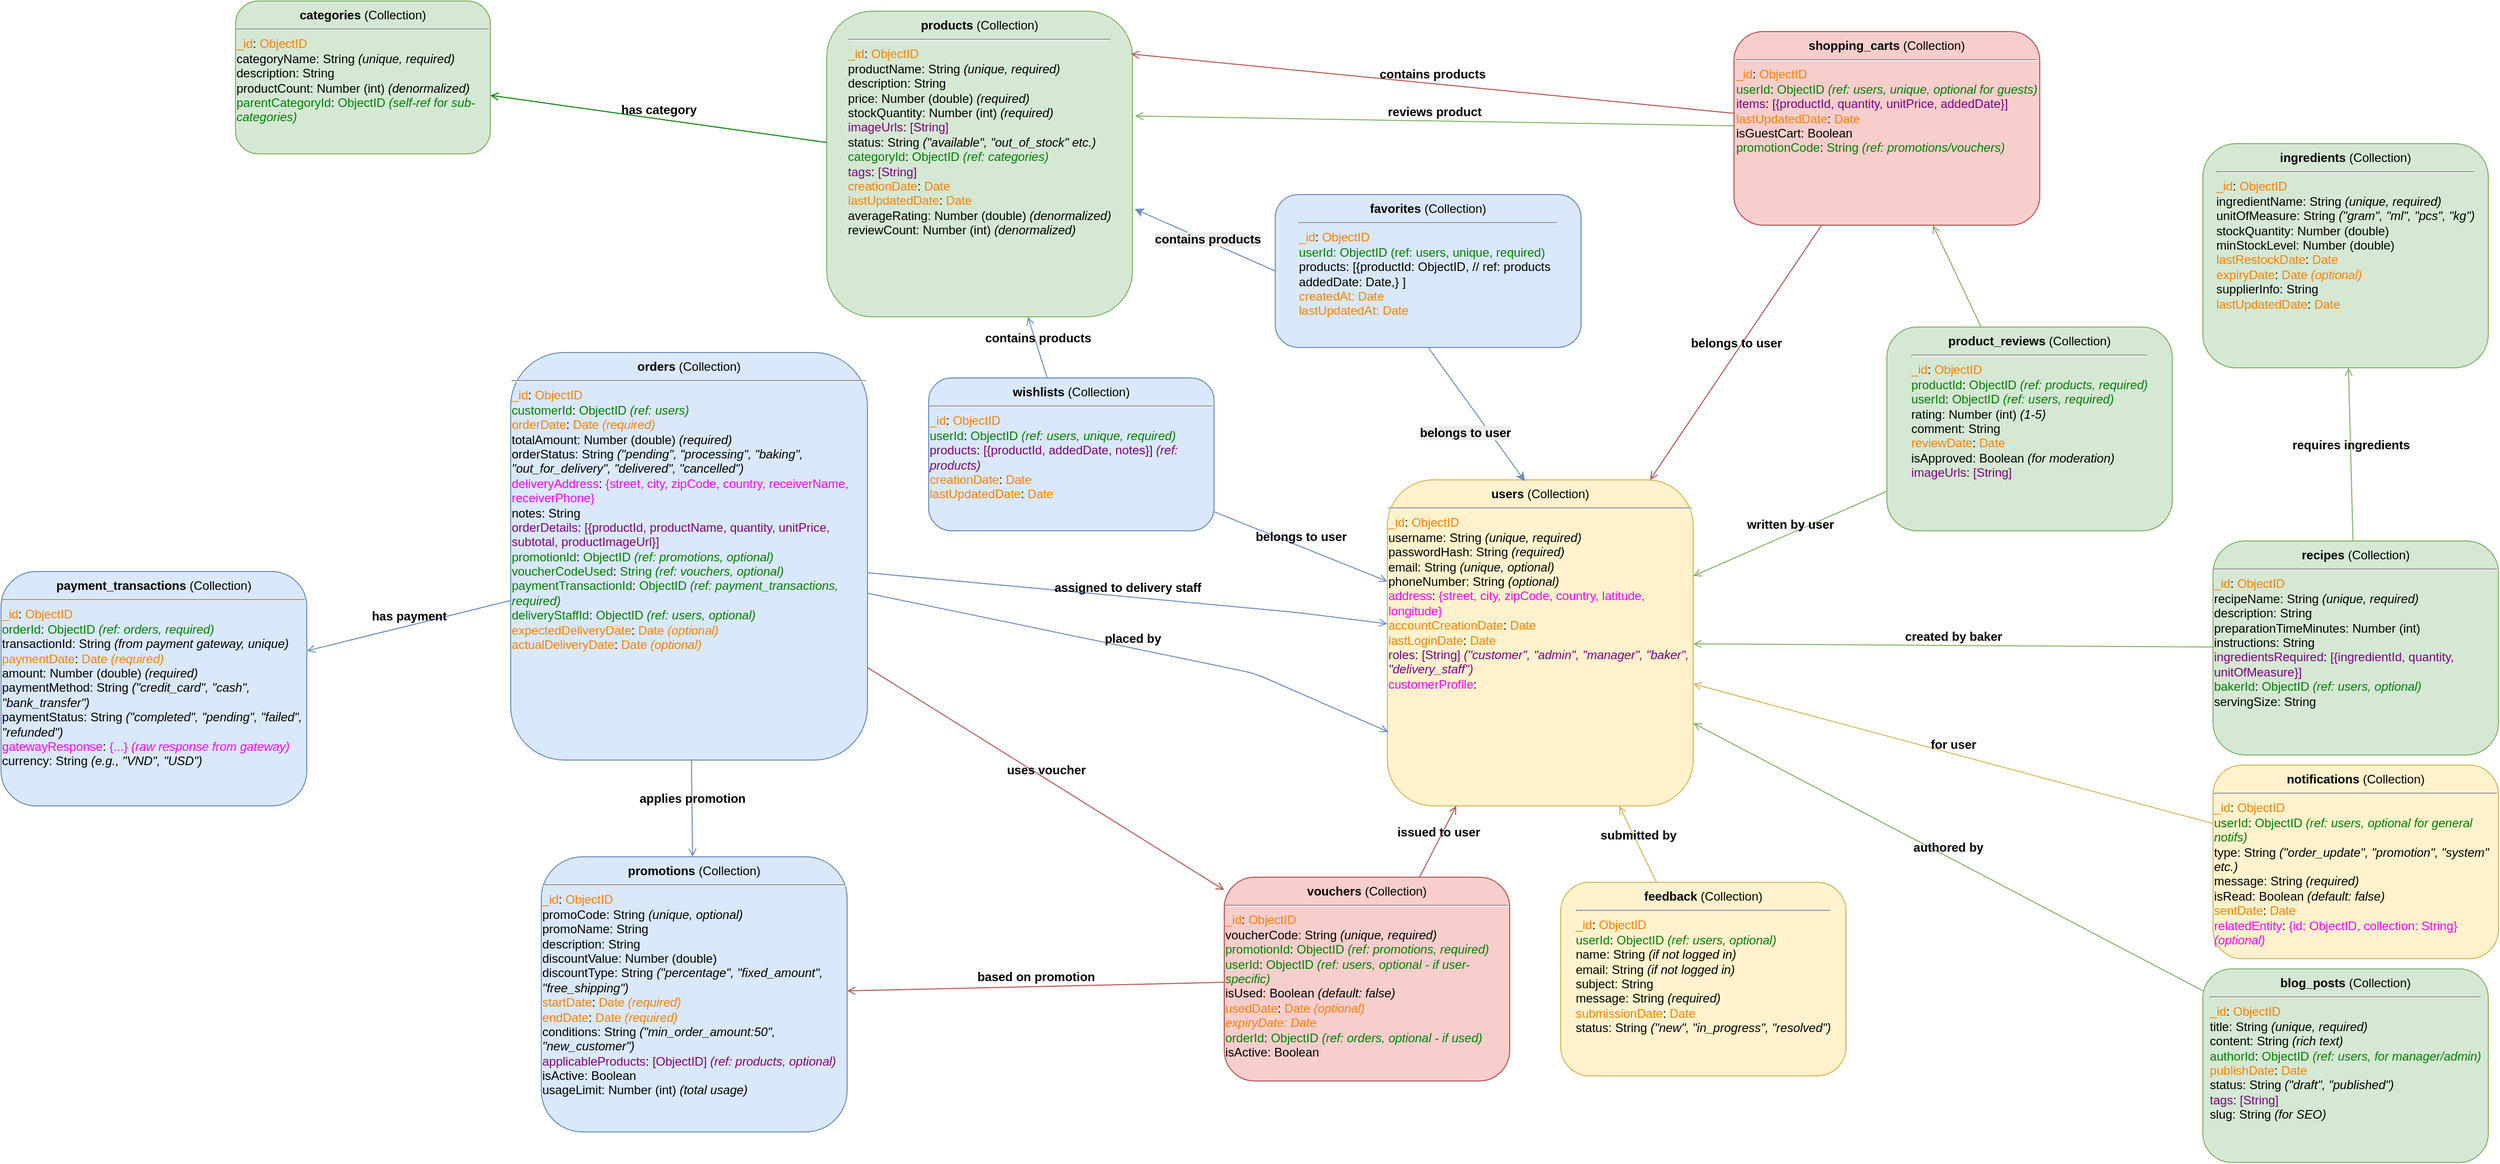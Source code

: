 <mxfile version="27.1.4">
  <diagram id="cdm_luna_bakery_mongodb_extended_en" name="Luna Bakery CDM (MongoDB Extended)">
    <mxGraphModel dx="3631" dy="1325" grid="1" gridSize="10" guides="1" tooltips="1" connect="1" arrows="1" fold="1" page="1" pageScale="1" pageWidth="827" pageHeight="1169" math="0" shadow="0">
      <root>
        <mxCell id="0" />
        <mxCell id="1" parent="0" />
        <mxCell id="users_Collection" value="&lt;b&gt;users&lt;/b&gt; (Collection)&lt;hr&gt;&lt;div style=&quot;text-align: left&quot;&gt;&lt;font color=&quot;#FF8000&quot;&gt;_id&lt;/font&gt;: &lt;font color=&quot;#FF8000&quot;&gt;ObjectID&lt;/font&gt;&lt;br&gt;username: String &lt;i&gt;(unique, required)&lt;/i&gt;&lt;br&gt;passwordHash: String &lt;i&gt;(required)&lt;/i&gt;&lt;br&gt;email: String &lt;i&gt;(unique, optional)&lt;/i&gt;&lt;br&gt;phoneNumber: String &lt;i&gt;(optional)&lt;/i&gt;&lt;br&gt;&lt;font color=&quot;#FF00FF&quot;&gt;address&lt;/font&gt;: &lt;font color=&quot;#FF00FF&quot;&gt;{street, city, zipCode, country, latitude, longitude}&lt;/font&gt;&lt;br&gt;&lt;font color=&quot;#FF8000&quot;&gt;accountCreationDate&lt;/font&gt;: &lt;font color=&quot;#FF8000&quot;&gt;Date&lt;/font&gt;&lt;br&gt;&lt;font color=&quot;#FF8000&quot;&gt;lastLoginDate&lt;/font&gt;: &lt;font color=&quot;#FF8000&quot;&gt;Date&lt;/font&gt;&lt;br&gt;&lt;font color=&quot;#800080&quot;&gt;roles&lt;/font&gt;: &lt;font color=&quot;#800080&quot;&gt;[String] &lt;i&gt;(&quot;customer&quot;, &quot;admin&quot;, &quot;manager&quot;, &quot;baker&quot;, &quot;delivery_staff&quot;)&lt;/i&gt;&lt;/font&gt;&lt;br&gt;&lt;font color=&quot;#FF00FF&quot;&gt;customerProfile&lt;/font&gt;: &lt;font color=&quot;#FF00FF&gt;{fullName, loyaltyPoints, birthday, preferredContactMethod}&lt;/font&gt;&lt;br&gt;isActive: Boolean&lt;br&gt;profilePictureUrl: String&lt;/div&gt;" style="rounded=1;whiteSpace=wrap;html=1;fillColor=#FFF2CC;strokeColor=#D6B656;fontFamily=Helvetica;fontSize=12;align=center;verticalAlign=top;" parent="1" vertex="1">
          <mxGeometry x="160" y="480" width="300" height="320" as="geometry" />
        </mxCell>
        <mxCell id="products_Collection" value="&lt;b&gt;products&lt;/b&gt; (Collection)&lt;hr&gt;&lt;div style=&quot;text-align: left&quot;&gt;&lt;font color=&quot;#FF8000&quot;&gt;_id&lt;/font&gt;: &lt;font color=&quot;#FF8000&quot;&gt;ObjectID&lt;/font&gt;&lt;br&gt;productName: String &lt;i&gt;(unique, required)&lt;/i&gt;&lt;br&gt;description: String&lt;br&gt;price: Number (double) &lt;i&gt;(required)&lt;/i&gt;&lt;br&gt;stockQuantity: Number (int) &lt;i&gt;(required)&lt;/i&gt;&lt;br&gt;&lt;font color=&quot;#800080&quot;&gt;imageUrls&lt;/font&gt;: &lt;font color=&quot;#800080&quot;&gt;[String]&lt;/font&gt;&lt;br&gt;status: String &lt;i&gt;(&quot;available&quot;, &quot;out_of_stock&quot; etc.)&lt;/i&gt;&lt;br&gt;&lt;font color=&quot;#008000&quot;&gt;categoryId&lt;/font&gt;: &lt;font color=&quot;#008000&quot;&gt;ObjectID &lt;i&gt;(ref: categories)&lt;/i&gt;&lt;/font&gt;&lt;br&gt;&lt;font color=&quot;#800080&quot;&gt;tags&lt;/font&gt;: &lt;font color=&quot;#800080&quot;&gt;[String]&lt;/font&gt;&lt;br&gt;&lt;font color=&quot;#FF8000&quot;&gt;creationDate&lt;/font&gt;: &lt;font color=&quot;#FF8000&quot;&gt;Date&lt;/font&gt;&lt;br&gt;&lt;font color=&quot;#FF8000&quot;&gt;lastUpdatedDate&lt;/font&gt;: &lt;font color=&quot;#FF8000&quot;&gt;Date&lt;/font&gt;&lt;br&gt;averageRating: Number (double) &lt;i&gt;(denormalized)&lt;/i&gt;&lt;br&gt;reviewCount: Number (int) &lt;i&gt;(denormalized)&lt;/i&gt;&lt;/div&gt;" style="rounded=1;whiteSpace=wrap;html=1;fillColor=#D5E8D4;strokeColor=#82B366;fontFamily=Helvetica;fontSize=12;align=center;verticalAlign=top;" parent="1" vertex="1">
          <mxGeometry x="-390" y="20" width="300" height="300" as="geometry" />
        </mxCell>
        <mxCell id="categories_Collection" value="&lt;b&gt;categories&lt;/b&gt; (Collection)&lt;hr&gt;&lt;div style=&quot;text-align: left&quot;&gt;&lt;font color=&quot;#FF8000&quot;&gt;_id&lt;/font&gt;: &lt;font color=&quot;#FF8000&quot;&gt;ObjectID&lt;/font&gt;&lt;br&gt;categoryName: String &lt;i&gt;(unique, required)&lt;/i&gt;&lt;br&gt;description: String&lt;br&gt;productCount: Number (int) &lt;i&gt;(denormalized)&lt;/i&gt;&lt;br&gt;&lt;font color=&quot;#008000&quot;&gt;parentCategoryId&lt;/font&gt;: &lt;font color=&quot;#008000&quot;&gt;ObjectID &lt;i&gt;(self-ref for sub-categories)&lt;/i&gt;&lt;/font&gt;&lt;/div&gt;" style="rounded=1;whiteSpace=wrap;html=1;fillColor=#D5E8D4;strokeColor=#82B366;fontFamily=Helvetica;fontSize=12;align=center;verticalAlign=top;" parent="1" vertex="1">
          <mxGeometry x="-970" y="10" width="250" height="150" as="geometry" />
        </mxCell>
        <mxCell id="orders_Collection" value="&lt;b&gt;orders&lt;/b&gt; (Collection)&lt;hr&gt;&lt;div style=&quot;text-align: left&quot;&gt;&lt;font color=&quot;#FF8000&quot;&gt;_id&lt;/font&gt;: &lt;font color=&quot;#FF8000&quot;&gt;ObjectID&lt;/font&gt;&lt;br&gt;&lt;font color=&quot;#008000&quot;&gt;customerId&lt;/font&gt;: &lt;font color=&quot;#008000&quot;&gt;ObjectID &lt;i&gt;(ref: users)&lt;/i&gt;&lt;/font&gt;&lt;br&gt;&lt;font color=&quot;#FF8000&quot;&gt;orderDate&lt;/font&gt;: &lt;font color=&quot;#FF8000&quot;&gt;Date &lt;i&gt;(required)&lt;/i&gt;&lt;/font&gt;&lt;br&gt;totalAmount: Number (double) &lt;i&gt;(required)&lt;/i&gt;&lt;br&gt;orderStatus: String &lt;i&gt;(&quot;pending&quot;, &quot;processing&quot;, &quot;baking&quot;, &quot;out_for_delivery&quot;, &quot;delivered&quot;, &quot;cancelled&quot;)&lt;/i&gt;&lt;br&gt;&lt;font color=&quot;#FF00FF&quot;&gt;deliveryAddress&lt;/font&gt;: &lt;font color=&quot;#FF00FF&quot;&gt;{street, city, zipCode, country, receiverName, receiverPhone}&lt;/font&gt;&lt;br&gt;notes: String&lt;br&gt;&lt;font color=&quot;#800080&quot;&gt;orderDetails&lt;/font&gt;: &lt;font color=&quot;#800080&quot;&gt;[{productId, productName, quantity, unitPrice, subtotal, productImageUrl}]&lt;/font&gt;&lt;br&gt;&lt;font color=&quot;#008000&quot;&gt;promotionId&lt;/font&gt;: &lt;font color=&quot;#008000&quot;&gt;ObjectID &lt;i&gt;(ref: promotions, optional)&lt;/i&gt;&lt;/font&gt;&lt;br&gt;&lt;font color=&quot;#008000&quot;&gt;voucherCodeUsed&lt;/font&gt;: &lt;font color=&quot;#008000&quot;&gt;String &lt;i&gt;(ref: vouchers, optional)&lt;/i&gt;&lt;/font&gt;&lt;br&gt;&lt;font color=&quot;#008000&quot;&gt;paymentTransactionId&lt;/font&gt;: &lt;font color=&quot;#008000&quot;&gt;ObjectID &lt;i&gt;(ref: payment_transactions, required)&lt;/i&gt;&lt;/font&gt;&lt;br&gt;&lt;font color=&quot;#008000&quot;&gt;deliveryStaffId&lt;/font&gt;: &lt;font color=&quot;#008000&quot;&gt;ObjectID &lt;i&gt;(ref: users, optional)&lt;/i&gt;&lt;/font&gt;&lt;br&gt;&lt;font color=&quot;#FF8000&quot;&gt;expectedDeliveryDate&lt;/font&gt;: &lt;font color=&quot;#FF8000&quot;&gt;Date &lt;i&gt;(optional)&lt;/i&gt;&lt;/font&gt;&lt;br&gt;&lt;font color=&quot;#FF8000&quot;&gt;actualDeliveryDate&lt;/font&gt;: &lt;font color=&quot;#FF8000&quot;&gt;Date &lt;i&gt;(optional)&lt;/i&gt;&lt;/font&gt;&lt;/div&gt;" style="rounded=1;whiteSpace=wrap;html=1;fillColor=#DAE8FC;strokeColor=#6C8EBF;fontFamily=Helvetica;fontSize=12;align=center;verticalAlign=top;" parent="1" vertex="1">
          <mxGeometry x="-700" y="355" width="350" height="400" as="geometry" />
        </mxCell>
        <mxCell id="promotions_Collection" value="&lt;b&gt;promotions&lt;/b&gt; (Collection)&lt;hr&gt;&lt;div style=&quot;text-align: left&quot;&gt;&lt;font color=&quot;#FF8000&quot;&gt;_id&lt;/font&gt;: &lt;font color=&quot;#FF8000&quot;&gt;ObjectID&lt;/font&gt;&lt;br&gt;promoCode: String &lt;i&gt;(unique, optional)&lt;/i&gt;&lt;br&gt;promoName: String&lt;br&gt;description: String&lt;br&gt;discountValue: Number (double)&lt;br&gt;discountType: String &lt;i&gt;(&quot;percentage&quot;, &quot;fixed_amount&quot;, &quot;free_shipping&quot;)&lt;/i&gt;&lt;br&gt;&lt;font color=&quot;#FF8000&quot;&gt;startDate&lt;/font&gt;: &lt;font color=&quot;#FF8000&quot;&gt;Date &lt;i&gt;(required)&lt;/i&gt;&lt;/font&gt;&lt;br&gt;&lt;font color=&quot;#FF8000&quot;&gt;endDate&lt;/font&gt;: &lt;font color=&quot;#FF8000&quot;&gt;Date &lt;i&gt;(required)&lt;/i&gt;&lt;/font&gt;&lt;br&gt;conditions: String &lt;i&gt;(&quot;min_order_amount:50&quot;, &quot;new_customer&quot;)&lt;/i&gt;&lt;br&gt;&lt;font color=&quot;#800080&quot;&gt;applicableProducts&lt;/font&gt;: &lt;font color=&quot;#800080&quot;&gt;[ObjectID] &lt;i&gt;(ref: products, optional)&lt;/i&gt;&lt;/font&gt;&lt;br&gt;isActive: Boolean&lt;br&gt;usageLimit: Number (int) &lt;i&gt;(total usage)&lt;/i&gt;&lt;/div&gt;" style="rounded=1;whiteSpace=wrap;html=1;fillColor=#DAE8FC;strokeColor=#6C8EBF;fontFamily=Helvetica;fontSize=12;align=center;verticalAlign=top;" parent="1" vertex="1">
          <mxGeometry x="-670" y="850" width="300" height="270" as="geometry" />
        </mxCell>
        <mxCell id="ingredients_Collection" value="&lt;b&gt;ingredients&lt;/b&gt; (Collection)&lt;hr&gt;&lt;div style=&quot;text-align: left&quot;&gt;&lt;font color=&quot;#FF8000&quot;&gt;_id&lt;/font&gt;: &lt;font color=&quot;#FF8000&quot;&gt;ObjectID&lt;/font&gt;&lt;br&gt;ingredientName: String &lt;i&gt;(unique, required)&lt;/i&gt;&lt;br&gt;unitOfMeasure: String &lt;i&gt;(&quot;gram&quot;, &quot;ml&quot;, &quot;pcs&quot;, &quot;kg&quot;)&lt;/i&gt;&lt;br&gt;stockQuantity: Number (double)&lt;br&gt;minStockLevel: Number (double)&lt;br&gt;&lt;font color=&quot;#FF8000&quot;&gt;lastRestockDate&lt;/font&gt;: &lt;font color=&quot;#FF8000&quot;&gt;Date&lt;/font&gt;&lt;br&gt;&lt;font color=&quot;#FF8000&quot;&gt;expiryDate&lt;/font&gt;: &lt;font color=&quot;#FF8000&quot;&gt;Date &lt;i&gt;(optional)&lt;/i&gt;&lt;/font&gt;&lt;br&gt;supplierInfo: String&lt;br&gt;&lt;font color=&quot;#FF8000&quot;&gt;lastUpdatedDate&lt;/font&gt;: &lt;font color=&quot;#FF8000&quot;&gt;Date&lt;/font&gt;&lt;/div&gt;" style="rounded=1;whiteSpace=wrap;html=1;fillColor=#D5E8D4;strokeColor=#82B366;fontFamily=Helvetica;fontSize=12;align=center;verticalAlign=top;" parent="1" vertex="1">
          <mxGeometry x="960" y="150" width="280" height="220" as="geometry" />
        </mxCell>
        <mxCell id="recipes_Collection" value="&lt;b&gt;recipes&lt;/b&gt; (Collection)&lt;hr&gt;&lt;div style=&quot;text-align: left&quot;&gt;&lt;font color=&quot;#FF8000&quot;&gt;_id&lt;/font&gt;: &lt;font color=&quot;#FF8000&quot;&gt;ObjectID&lt;/font&gt;&lt;br&gt;recipeName: String &lt;i&gt;(unique, required)&lt;/i&gt;&lt;br&gt;description: String&lt;br&gt;preparationTimeMinutes: Number (int)&lt;br&gt;instructions: String&lt;br&gt;&lt;font color=&quot;#800080&quot;&gt;ingredientsRequired&lt;/font&gt;: &lt;font color=&quot;#800080&quot;&gt;[{ingredientId, quantity, unitOfMeasure}]&lt;/font&gt;&lt;br&gt;&lt;font color=&quot;#008000&quot;&gt;bakerId&lt;/font&gt;: &lt;font color=&quot;#008000&quot;&gt;ObjectID &lt;i&gt;(ref: users, optional)&lt;/i&gt;&lt;/font&gt;&lt;br&gt;servingSize: String&lt;/div&gt;" style="rounded=1;whiteSpace=wrap;html=1;fillColor=#D5E8D4;strokeColor=#82B366;fontFamily=Helvetica;fontSize=12;align=center;verticalAlign=top;" parent="1" vertex="1">
          <mxGeometry x="970" y="540" width="280" height="210" as="geometry" />
        </mxCell>
        <mxCell id="vouchers_Collection" value="&lt;b&gt;vouchers&lt;/b&gt; (Collection)&lt;hr&gt;&lt;div style=&quot;text-align: left&quot;&gt;&lt;font color=&quot;#FF8000&quot;&gt;_id&lt;/font&gt;: &lt;font color=&quot;#FF8000&quot;&gt;ObjectID&lt;/font&gt;&lt;br&gt;voucherCode: String &lt;i&gt;(unique, required)&lt;/i&gt;&lt;br&gt;&lt;font color=&quot;#008000&quot;&gt;promotionId&lt;/font&gt;: &lt;font color=&quot;#008000&quot;&gt;ObjectID &lt;i&gt;(ref: promotions, required)&lt;/i&gt;&lt;/font&gt;&lt;br&gt;&lt;font color=&quot;#008000&quot;&gt;userId&lt;/font&gt;: &lt;font color=&quot;#008000&quot;&gt;ObjectID &lt;i&gt;(ref: users, optional - if user-specific)&lt;/i&gt;&lt;/font&gt;&lt;br&gt;isUsed: Boolean &lt;i&gt;(default: false)&lt;/i&gt;&lt;br&gt;&lt;font color=&quot;#FF8000&quot;&gt;usedDate&lt;/font&gt;: &lt;font color=&quot;#FF8000&quot;&gt;Date &lt;i&gt;(optional)&lt;/i&gt;&lt;/font&gt;&lt;/div&gt;&lt;div style=&quot;text-align: left&quot;&gt;&lt;font color=&quot;#ff8000&quot;&gt;&lt;i&gt;expiryDate: Date&amp;nbsp;&lt;br&gt;&lt;/i&gt;&lt;/font&gt;&lt;font color=&quot;#008000&quot;&gt;orderId&lt;/font&gt;: &lt;font color=&quot;#008000&quot;&gt;ObjectID &lt;i&gt;(ref: orders, optional - if used)&lt;/i&gt;&lt;/font&gt;&lt;br&gt;isActive: Boolean&lt;/div&gt;" style="rounded=1;whiteSpace=wrap;html=1;fillColor=#F8CECC;strokeColor=#B85450;fontFamily=Helvetica;fontSize=12;align=center;verticalAlign=top;" parent="1" vertex="1">
          <mxGeometry y="870" width="280" height="200" as="geometry" />
        </mxCell>
        <mxCell id="payment_transactions_Collection" value="&lt;b&gt;payment_transactions&lt;/b&gt; (Collection)&lt;hr&gt;&lt;div style=&quot;text-align: left&quot;&gt;&lt;font color=&quot;#FF8000&quot;&gt;_id&lt;/font&gt;: &lt;font color=&quot;#FF8000&quot;&gt;ObjectID&lt;/font&gt;&lt;br&gt;&lt;font color=&quot;#008000&quot;&gt;orderId&lt;/font&gt;: &lt;font color=&quot;#008000&quot;&gt;ObjectID &lt;i&gt;(ref: orders, required)&lt;/i&gt;&lt;/font&gt;&lt;br&gt;transactionId: String &lt;i&gt;(from payment gateway, unique)&lt;/i&gt;&lt;br&gt;&lt;font color=&quot;#FF8000&quot;&gt;paymentDate&lt;/font&gt;: &lt;font color=&quot;#FF8000&quot;&gt;Date &lt;i&gt;(required)&lt;/i&gt;&lt;/font&gt;&lt;br&gt;amount: Number (double) &lt;i&gt;(required)&lt;/i&gt;&lt;br&gt;paymentMethod: String &lt;i&gt;(&quot;credit_card&quot;, &quot;cash&quot;, &quot;bank_transfer&quot;)&lt;/i&gt;&lt;br&gt;paymentStatus: String &lt;i&gt;(&quot;completed&quot;, &quot;pending&quot;, &quot;failed&quot;, &quot;refunded&quot;)&lt;/i&gt;&lt;br&gt;&lt;font color=&quot;#FF00FF&quot;&gt;gatewayResponse&lt;/font&gt;: &lt;font color=&quot;#FF00FF&quot;&gt;{...} &lt;i&gt;(raw response from gateway)&lt;/i&gt;&lt;/font&gt;&lt;br&gt;currency: String &lt;i&gt;(e.g., &quot;VND&quot;, &quot;USD&quot;)&lt;/i&gt;&lt;/div&gt;" style="rounded=1;whiteSpace=wrap;html=1;fillColor=#DAE8FC;strokeColor=#6C8EBF;fontFamily=Helvetica;fontSize=12;align=center;verticalAlign=top;" parent="1" vertex="1">
          <mxGeometry x="-1200" y="570" width="300" height="230" as="geometry" />
        </mxCell>
        <mxCell id="wishlists_Collection" value="&lt;b&gt;wishlists&lt;/b&gt; (Collection)&lt;hr&gt;&lt;div style=&quot;text-align: left&quot;&gt;&lt;font color=&quot;#FF8000&quot;&gt;_id&lt;/font&gt;: &lt;font color=&quot;#FF8000&quot;&gt;ObjectID&lt;/font&gt;&lt;br&gt;&lt;font color=&quot;#008000&quot;&gt;userId&lt;/font&gt;: &lt;font color=&quot;#008000&quot;&gt;ObjectID &lt;i&gt;(ref: users, unique, required)&lt;/i&gt;&lt;/font&gt;&lt;br&gt;&lt;font color=&quot;#800080&quot;&gt;products&lt;/font&gt;: &lt;font color=&quot;#800080&quot;&gt;[{productId, addedDate, notes}] &lt;i&gt;(ref: products)&lt;/i&gt;&lt;/font&gt;&lt;br&gt;&lt;font color=&quot;#FF8000&quot;&gt;creationDate&lt;/font&gt;: &lt;font color=&quot;#FF8000&quot;&gt;Date&lt;/font&gt;&lt;br&gt;&lt;font color=&quot;#FF8000&quot;&gt;lastUpdatedDate&lt;/font&gt;: &lt;font color=&quot;#FF8000&quot;&gt;Date&lt;/font&gt;&lt;/div&gt;" style="rounded=1;whiteSpace=wrap;html=1;fillColor=#DAE8FC;strokeColor=#6C8EBF;fontFamily=Helvetica;fontSize=12;align=center;verticalAlign=top;" parent="1" vertex="1">
          <mxGeometry x="-290" y="380" width="280" height="150" as="geometry" />
        </mxCell>
        <mxCell id="product_reviews_Collection" value="&lt;b&gt;product_reviews&lt;/b&gt; (Collection)&lt;hr&gt;&lt;div style=&quot;text-align: left&quot;&gt;&lt;font color=&quot;#FF8000&quot;&gt;_id&lt;/font&gt;: &lt;font color=&quot;#FF8000&quot;&gt;ObjectID&lt;/font&gt;&lt;br&gt;&lt;font color=&quot;#008000&quot;&gt;productId&lt;/font&gt;: &lt;font color=&quot;#008000&quot;&gt;ObjectID &lt;i&gt;(ref: products, required)&lt;/i&gt;&lt;/font&gt;&lt;br&gt;&lt;font color=&quot;#008000&quot;&gt;userId&lt;/font&gt;: &lt;font color=&quot;#008000&quot;&gt;ObjectID &lt;i&gt;(ref: users, required)&lt;/i&gt;&lt;/font&gt;&lt;br&gt;rating: Number (int) &lt;i&gt;(1-5)&lt;/i&gt;&lt;br&gt;comment: String&lt;br&gt;&lt;font color=&quot;#FF8000&quot;&gt;reviewDate&lt;/font&gt;: &lt;font color=&quot;#FF8000&quot;&gt;Date&lt;/font&gt;&lt;br&gt;isApproved: Boolean &lt;i&gt;(for moderation)&lt;/i&gt;&lt;br&gt;&lt;font color=&quot;#800080&quot;&gt;imageUrls&lt;/font&gt;: &lt;font color=&quot;#800080&quot;&gt;[String]&lt;/font&gt;&lt;/div&gt;" style="rounded=1;whiteSpace=wrap;html=1;fillColor=#D5E8D4;strokeColor=#82B366;fontFamily=Helvetica;fontSize=12;align=center;verticalAlign=top;" parent="1" vertex="1">
          <mxGeometry x="650" y="330" width="280" height="200" as="geometry" />
        </mxCell>
        <mxCell id="notifications_Collection" value="&lt;b&gt;notifications&lt;/b&gt; (Collection)&lt;hr&gt;&lt;div style=&quot;text-align: left&quot;&gt;&lt;font color=&quot;#FF8000&quot;&gt;_id&lt;/font&gt;: &lt;font color=&quot;#FF8000&quot;&gt;ObjectID&lt;/font&gt;&lt;br&gt;&lt;font color=&quot;#008000&quot;&gt;userId&lt;/font&gt;: &lt;font color=&quot;#008000&quot;&gt;ObjectID &lt;i&gt;(ref: users, optional for general notifs)&lt;/i&gt;&lt;/font&gt;&lt;br&gt;type: String &lt;i&gt;(&quot;order_update&quot;, &quot;promotion&quot;, &quot;system&quot; etc.)&lt;/i&gt;&lt;br&gt;message: String &lt;i&gt;(required)&lt;/i&gt;&lt;br&gt;isRead: Boolean &lt;i&gt;(default: false)&lt;/i&gt;&lt;br&gt;&lt;font color=&quot;#FF8000&quot;&gt;sentDate&lt;/font&gt;: &lt;font color=&quot;#FF8000&quot;&gt;Date&lt;/font&gt;&lt;br&gt;&lt;font color=&quot;#FF00FF&quot;&gt;relatedEntity&lt;/font&gt;: &lt;font color=&quot;#FF00FF&quot;&gt;{id: ObjectID, collection: String} &lt;i&gt;(optional)&lt;/i&gt;&lt;/font&gt;&lt;/div&gt;" style="rounded=1;whiteSpace=wrap;html=1;fillColor=#FFF2CC;strokeColor=#D6B656;fontFamily=Helvetica;fontSize=12;align=center;verticalAlign=top;" parent="1" vertex="1">
          <mxGeometry x="970" y="760" width="280" height="190" as="geometry" />
        </mxCell>
        <mxCell id="blog_posts_Collection" value="&lt;b&gt;blog_posts&lt;/b&gt; (Collection)&lt;hr&gt;&lt;div style=&quot;text-align: left&quot;&gt;&lt;font color=&quot;#FF8000&quot;&gt;_id&lt;/font&gt;: &lt;font color=&quot;#FF8000&quot;&gt;ObjectID&lt;/font&gt;&lt;br&gt;title: String &lt;i&gt;(unique, required)&lt;/i&gt;&lt;br&gt;content: String &lt;i&gt;(rich text)&lt;/i&gt;&lt;br&gt;&lt;font color=&quot;#008000&quot;&gt;authorId&lt;/font&gt;: &lt;font color=&quot;#008000&quot;&gt;ObjectID &lt;i&gt;(ref: users, for manager/admin)&lt;/i&gt;&lt;/font&gt;&lt;br&gt;&lt;font color=&quot;#FF8000&quot;&gt;publishDate&lt;/font&gt;: &lt;font color=&quot;#FF8000&quot;&gt;Date&lt;/font&gt;&lt;br&gt;status: String &lt;i&gt;(&quot;draft&quot;, &quot;published&quot;)&lt;/i&gt;&lt;br&gt;&lt;font color=&quot;#800080&quot;&gt;tags&lt;/font&gt;: &lt;font color=&quot;#800080&quot;&gt;[String]&lt;/font&gt;&lt;br&gt;slug: String &lt;i&gt;(for SEO)&lt;/i&gt;&lt;/div&gt;" style="rounded=1;whiteSpace=wrap;html=1;fillColor=#D5E8D4;strokeColor=#82B366;fontFamily=Helvetica;fontSize=12;align=center;verticalAlign=top;" parent="1" vertex="1">
          <mxGeometry x="960" y="960" width="280" height="190" as="geometry" />
        </mxCell>
        <mxCell id="feedback_Collection" value="&lt;b&gt;feedback&lt;/b&gt; (Collection)&lt;hr&gt;&lt;div style=&quot;text-align: left&quot;&gt;&lt;font color=&quot;#FF8000&quot;&gt;_id&lt;/font&gt;: &lt;font color=&quot;#FF8000&quot;&gt;ObjectID&lt;/font&gt;&lt;br&gt;&lt;font color=&quot;#008000&quot;&gt;userId&lt;/font&gt;: &lt;font color=&quot;#008000&quot;&gt;ObjectID &lt;i&gt;(ref: users, optional)&lt;/i&gt;&lt;/font&gt;&lt;br&gt;name: String &lt;i&gt;(if not logged in)&lt;/i&gt;&lt;br&gt;email: String &lt;i&gt;(if not logged in)&lt;/i&gt;&lt;br&gt;subject: String&lt;br&gt;message: String &lt;i&gt;(required)&lt;/i&gt;&lt;br&gt;&lt;font color=&quot;#FF8000&quot;&gt;submissionDate&lt;/font&gt;: &lt;font color=&quot;#FF8000&quot;&gt;Date&lt;/font&gt;&lt;br&gt;status: String &lt;i&gt;(&quot;new&quot;, &quot;in_progress&quot;, &quot;resolved&quot;)&lt;/i&gt;&lt;/div&gt;" style="rounded=1;whiteSpace=wrap;html=1;fillColor=#FFF2CC;strokeColor=#D6B656;fontFamily=Helvetica;fontSize=12;align=center;verticalAlign=top;" parent="1" vertex="1">
          <mxGeometry x="330" y="875" width="280" height="190" as="geometry" />
        </mxCell>
        <mxCell id="products_categories_Ref" value="&lt;b&gt;has category&lt;/b&gt;" style="endArrow=open;html=1;fontFamily=Helvetica;fontSize=12;verticalAlign=bottom;labelBackgroundColor=none;strokeColor=#008000;" parent="1" source="products_Collection" target="categories_Collection" edge="1">
          <mxGeometry width="160" relative="1" as="geometry">
            <mxPoint x="750" y="180" as="sourcePoint" />
            <mxPoint x="800" y="180" as="targetPoint" />
          </mxGeometry>
        </mxCell>
        <mxCell id="orders_users_Ref" value="&lt;b&gt;placed by&lt;/b&gt;" style="endArrow=open;html=1;fontFamily=Helvetica;fontSize=12;verticalAlign=bottom;labelBackgroundColor=none;strokeColor=#6C8EBF;entryX=0.003;entryY=0.773;entryDx=0;entryDy=0;entryPerimeter=0;" parent="1" source="orders_Collection" target="users_Collection" edge="1">
          <mxGeometry width="160" relative="1" as="geometry">
            <mxPoint x="250" y="400" as="sourcePoint" />
            <mxPoint x="250" y="370" as="targetPoint" />
            <Array as="points">
              <mxPoint x="30" y="670" />
            </Array>
          </mxGeometry>
        </mxCell>
        <mxCell id="orders_promotions_Ref" value="&lt;b&gt;applies promotion&lt;/b&gt;" style="endArrow=open;html=1;fontFamily=Helvetica;fontSize=12;verticalAlign=bottom;labelBackgroundColor=none;strokeColor=#6C8EBF;" parent="1" source="orders_Collection" target="promotions_Collection" edge="1">
          <mxGeometry width="160" relative="1" as="geometry">
            <mxPoint x="450" y="520" as="sourcePoint" />
            <mxPoint x="450" y="520" as="targetPoint" />
          </mxGeometry>
        </mxCell>
        <mxCell id="orders_vouchers_Ref" value="&lt;b&gt;uses voucher&lt;/b&gt;" style="endArrow=open;html=1;fontFamily=Helvetica;fontSize=12;verticalAlign=bottom;labelBackgroundColor=none;strokeColor=#B85450;" parent="1" source="orders_Collection" target="vouchers_Collection" edge="1">
          <mxGeometry width="160" relative="1" as="geometry">
            <mxPoint x="450" y="750" as="sourcePoint" />
            <mxPoint x="450" y="750" as="targetPoint" />
          </mxGeometry>
        </mxCell>
        <mxCell id="orders_payment_transactions_Ref" value="&lt;b&gt;has payment&lt;/b&gt;" style="endArrow=open;html=1;fontFamily=Helvetica;fontSize=12;verticalAlign=bottom;labelBackgroundColor=none;strokeColor=#6C8EBF;" parent="1" source="orders_Collection" target="payment_transactions_Collection" edge="1">
          <mxGeometry width="160" relative="1" as="geometry">
            <mxPoint x="250" y="800" as="sourcePoint" />
            <mxPoint x="250" y="830" as="targetPoint" />
          </mxGeometry>
        </mxCell>
        <mxCell id="orders_deliveryStaff_Ref" value="&lt;b&gt;assigned to delivery staff&lt;/b&gt;" style="endArrow=open;html=1;fontFamily=Helvetica;fontSize=12;verticalAlign=bottom;labelBackgroundColor=none;strokeColor=#6C8EBF;" parent="1" source="orders_Collection" target="users_Collection" edge="1">
          <mxGeometry width="160" relative="1" as="geometry">
            <mxPoint x="400" y="650" as="sourcePoint" />
            <mxPoint x="380" y="270" as="targetPoint" />
            <Array as="points">
              <mxPoint x="70" y="610" />
            </Array>
          </mxGeometry>
        </mxCell>
        <mxCell id="recipes_ingredients_Ref" value="&lt;b&gt;requires ingredients&lt;/b&gt;" style="endArrow=open;html=1;fontFamily=Helvetica;fontSize=12;verticalAlign=bottom;labelBackgroundColor=none;strokeColor=#82B366;" parent="1" source="recipes_Collection" target="ingredients_Collection" edge="1">
          <mxGeometry width="160" relative="1" as="geometry">
            <mxPoint x="1090" y="540" as="sourcePoint" />
            <mxPoint x="1090" y="510" as="targetPoint" />
          </mxGeometry>
        </mxCell>
        <mxCell id="recipes_baker_Ref" value="&lt;b&gt;created by baker&lt;/b&gt;" style="endArrow=open;html=1;fontFamily=Helvetica;fontSize=12;verticalAlign=bottom;labelBackgroundColor=none;strokeColor=#82B366;" parent="1" source="recipes_Collection" target="users_Collection" edge="1">
          <mxGeometry width="160" relative="1" as="geometry">
            <mxPoint x="800" y="520" as="sourcePoint" />
            <mxPoint x="400" y="270" as="targetPoint" />
          </mxGeometry>
        </mxCell>
        <mxCell id="vouchers_promotions_Ref" value="&lt;b&gt;based on promotion&lt;/b&gt;" style="endArrow=open;html=1;fontFamily=Helvetica;fontSize=12;verticalAlign=bottom;labelBackgroundColor=none;strokeColor=#B85450;" parent="1" source="vouchers_Collection" target="promotions_Collection" edge="1">
          <mxGeometry width="160" relative="1" as="geometry">
            <mxPoint x="590" y="700" as="sourcePoint" />
            <mxPoint x="590" y="650" as="targetPoint" />
          </mxGeometry>
        </mxCell>
        <mxCell id="vouchers_users_Ref" value="&lt;b&gt;issued to user&lt;/b&gt;" style="endArrow=open;html=1;fontFamily=Helvetica;fontSize=12;verticalAlign=bottom;labelBackgroundColor=none;strokeColor=#B85450;" parent="1" source="vouchers_Collection" target="users_Collection" edge="1">
          <mxGeometry width="160" relative="1" as="geometry">
            <mxPoint x="450" y="700" as="sourcePoint" />
            <mxPoint x="400" y="300" as="targetPoint" />
          </mxGeometry>
        </mxCell>
        <mxCell id="wishlists_users_Ref" value="&lt;b&gt;belongs to user&lt;/b&gt;" style="endArrow=open;html=1;fontFamily=Helvetica;fontSize=12;verticalAlign=bottom;labelBackgroundColor=none;strokeColor=#6C8EBF;" parent="1" source="wishlists_Collection" target="users_Collection" edge="1">
          <mxGeometry width="160" relative="1" as="geometry">
            <mxPoint x="450" y="930" as="sourcePoint" />
            <mxPoint x="400" y="300" as="targetPoint" />
          </mxGeometry>
        </mxCell>
        <mxCell id="wishlists_products_Ref" value="&lt;b&gt;contains products&lt;/b&gt;" style="endArrow=open;html=1;fontFamily=Helvetica;fontSize=12;verticalAlign=bottom;labelBackgroundColor=none;strokeColor=#6C8EBF;" parent="1" source="wishlists_Collection" target="products_Collection" edge="1">
          <mxGeometry width="160" relative="1" as="geometry">
            <mxPoint x="730" y="990" as="sourcePoint" />
            <mxPoint x="750" y="200" as="targetPoint" />
          </mxGeometry>
        </mxCell>
        <mxCell id="product_reviews_products_Ref" value="&lt;b&gt;reviews product&lt;/b&gt;" style="endArrow=open;html=1;fontFamily=Helvetica;fontSize=12;verticalAlign=bottom;labelBackgroundColor=none;strokeColor=#82B366;entryX=1.008;entryY=0.343;entryDx=0;entryDy=0;entryPerimeter=0;" parent="1" source="shopping_carts_Collection" target="products_Collection" edge="1">
          <mxGeometry width="160" relative="1" as="geometry">
            <mxPoint x="800" y="720" as="sourcePoint" />
            <mxPoint x="750" y="200" as="targetPoint" />
          </mxGeometry>
        </mxCell>
        <mxCell id="product_reviews_users_Ref" value="&lt;b&gt;written by user&lt;/b&gt;" style="endArrow=open;html=1;fontFamily=Helvetica;fontSize=12;verticalAlign=bottom;labelBackgroundColor=none;strokeColor=#82B366;" parent="1" source="product_reviews_Collection" target="users_Collection" edge="1">
          <mxGeometry width="160" relative="1" as="geometry">
            <mxPoint x="800" y="720" as="sourcePoint" />
            <mxPoint x="400" y="300" as="targetPoint" />
          </mxGeometry>
        </mxCell>
        <mxCell id="shopping_carts_users_Ref" value="&lt;b&gt;belongs to user&lt;/b&gt;" style="endArrow=open;html=1;fontFamily=Helvetica;fontSize=12;verticalAlign=bottom;labelBackgroundColor=none;strokeColor=#B85450;" parent="1" source="shopping_carts_Collection" target="users_Collection" edge="1">
          <mxGeometry width="160" relative="1" as="geometry">
            <mxPoint x="800" y="940" as="sourcePoint" />
            <mxPoint x="400" y="300" as="targetPoint" />
          </mxGeometry>
        </mxCell>
        <mxCell id="shopping_carts_products_Ref" value="&lt;b&gt;contains products&lt;/b&gt;" style="endArrow=open;html=1;fontFamily=Helvetica;fontSize=12;verticalAlign=bottom;labelBackgroundColor=none;strokeColor=#B85450;entryX=0.995;entryY=0.14;entryDx=0;entryDy=0;entryPerimeter=0;" parent="1" source="shopping_carts_Collection" target="products_Collection" edge="1">
          <mxGeometry width="160" relative="1" as="geometry">
            <mxPoint x="1100" y="1030" as="sourcePoint" />
            <mxPoint x="750" y="200" as="targetPoint" />
          </mxGeometry>
        </mxCell>
        <mxCell id="notifications_users_Ref" value="&lt;b&gt;for user&lt;/b&gt;" style="endArrow=open;html=1;fontFamily=Helvetica;fontSize=12;verticalAlign=bottom;labelBackgroundColor=none;strokeColor=#D6B656;" parent="1" source="notifications_Collection" target="users_Collection" edge="1">
          <mxGeometry width="160" relative="1" as="geometry">
            <mxPoint x="1120" y="380" as="sourcePoint" />
            <mxPoint x="400" y="300" as="targetPoint" />
          </mxGeometry>
        </mxCell>
        <mxCell id="blog_posts_users_Ref" value="&lt;b&gt;authored by&lt;/b&gt;" style="endArrow=open;html=1;fontFamily=Helvetica;fontSize=12;verticalAlign=bottom;labelBackgroundColor=none;strokeColor=#82B366;" parent="1" source="blog_posts_Collection" target="users_Collection" edge="1">
          <mxGeometry width="160" relative="1" as="geometry">
            <mxPoint x="1120" y="610" as="sourcePoint" />
            <mxPoint x="400" y="300" as="targetPoint" />
          </mxGeometry>
        </mxCell>
        <mxCell id="feedback_users_Ref" value="&lt;b&gt;submitted by&lt;/b&gt;" style="endArrow=open;html=1;fontFamily=Helvetica;fontSize=12;verticalAlign=bottom;labelBackgroundColor=none;strokeColor=#D6B656;" parent="1" source="feedback_Collection" target="users_Collection" edge="1">
          <mxGeometry width="160" relative="1" as="geometry">
            <mxPoint x="1120" y="830" as="sourcePoint" />
            <mxPoint x="400" y="300" as="targetPoint" />
          </mxGeometry>
        </mxCell>
        <mxCell id="JL7ehkC2WNCTCar6974p-2" value="&lt;b&gt;favorites&lt;/b&gt;&amp;nbsp;(Collection)&lt;hr&gt;&lt;div style=&quot;text-align: left&quot;&gt;&lt;font color=&quot;#FF8000&quot;&gt;_id&lt;/font&gt;: &lt;font color=&quot;#FF8000&quot;&gt;ObjectID&lt;/font&gt;&lt;br&gt;&lt;font color=&quot;#008000&quot;&gt;userId: ObjectID (ref: users, unique, required)&lt;/font&gt;&lt;/div&gt;&lt;div style=&quot;text-align: left&quot;&gt;&lt;div&gt;products: [&lt;span style=&quot;background-color: transparent; color: light-dark(rgb(0, 0, 0), rgb(255, 255, 255));&quot;&gt;{&lt;/span&gt;&lt;span style=&quot;background-color: transparent; color: light-dark(rgb(0, 0, 0), rgb(255, 255, 255));&quot;&gt;productId: ObjectID, // ref: products&amp;nbsp;&amp;nbsp;&lt;/span&gt;&lt;/div&gt;&lt;div&gt;addedDate: Date,&lt;span style=&quot;background-color: transparent; color: light-dark(rgb(0, 0, 0), rgb(255, 255, 255));&quot;&gt;}&amp;nbsp;&lt;/span&gt;&lt;span style=&quot;background-color: transparent; color: light-dark(rgb(0, 0, 0), rgb(255, 255, 255));&quot;&gt;]&amp;nbsp;&amp;nbsp;&lt;/span&gt;&lt;/div&gt;&lt;font color=&quot;#ff8000&quot;&gt;createdAt: Date&amp;nbsp;&amp;nbsp;&lt;/font&gt;&lt;br&gt;&lt;font color=&quot;#ff8000&quot;&gt;lastUpdatedAt: Date&amp;nbsp;&lt;/font&gt;&lt;/div&gt;" style="rounded=1;whiteSpace=wrap;html=1;fillColor=#DAE8FC;strokeColor=#6C8EBF;fontFamily=Helvetica;fontSize=12;align=center;verticalAlign=top;" vertex="1" parent="1">
          <mxGeometry x="50" y="200" width="300" height="150" as="geometry" />
        </mxCell>
        <mxCell id="JL7ehkC2WNCTCar6974p-3" value="" style="endArrow=open;html=1;fontFamily=Helvetica;fontSize=12;verticalAlign=bottom;labelBackgroundColor=none;strokeColor=#82B366;" edge="1" parent="1" source="product_reviews_Collection" target="shopping_carts_Collection">
          <mxGeometry width="160" relative="1" as="geometry">
            <mxPoint x="470" y="120" as="sourcePoint" />
            <mxPoint x="-90" y="159" as="targetPoint" />
          </mxGeometry>
        </mxCell>
        <mxCell id="shopping_carts_Collection" value="&lt;b&gt;shopping_carts&lt;/b&gt; (Collection)&lt;hr&gt;&lt;div style=&quot;text-align: left&quot;&gt;&lt;font color=&quot;#FF8000&quot;&gt;_id&lt;/font&gt;: &lt;font color=&quot;#FF8000&quot;&gt;ObjectID&lt;/font&gt;&lt;br&gt;&lt;font color=&quot;#008000&quot;&gt;userId&lt;/font&gt;: &lt;font color=&quot;#008000&quot;&gt;ObjectID &lt;i&gt;(ref: users, unique, optional for guests)&lt;/i&gt;&lt;/font&gt;&lt;br&gt;&lt;font color=&quot;#800080&quot;&gt;items&lt;/font&gt;: &lt;font color=&quot;#800080&quot;&gt;[{productId, quantity, unitPrice, addedDate}]&lt;/font&gt;&lt;br&gt;&lt;font color=&quot;#FF8000&quot;&gt;lastUpdatedDate&lt;/font&gt;: &lt;font color=&quot;#FF8000&quot;&gt;Date&lt;/font&gt;&lt;br&gt;isGuestCart: Boolean&lt;br&gt;&lt;font color=&quot;#008000&quot;&gt;promotionCode&lt;/font&gt;: &lt;font color=&quot;#008000&quot;&gt;String &lt;i&gt;(ref: promotions/vouchers)&lt;/i&gt;&lt;/font&gt;&lt;/div&gt;" style="rounded=1;whiteSpace=wrap;html=1;fillColor=#F8CECC;strokeColor=#B85450;fontFamily=Helvetica;fontSize=12;align=center;verticalAlign=top;" parent="1" vertex="1">
          <mxGeometry x="500" y="40" width="300" height="190" as="geometry" />
        </mxCell>
        <mxCell id="JL7ehkC2WNCTCar6974p-8" style="rounded=0;orthogonalLoop=1;jettySize=auto;html=1;exitX=0;exitY=0.5;exitDx=0;exitDy=0;entryX=1.007;entryY=0.647;entryDx=0;entryDy=0;entryPerimeter=0;fillColor=#dae8fc;strokeColor=#6c8ebf;" edge="1" parent="1" source="JL7ehkC2WNCTCar6974p-2" target="products_Collection">
          <mxGeometry relative="1" as="geometry" />
        </mxCell>
        <mxCell id="JL7ehkC2WNCTCar6974p-9" value="" style="rounded=0;orthogonalLoop=1;jettySize=auto;html=1;exitX=0.5;exitY=1;exitDx=0;exitDy=0;entryX=0.45;entryY=0.004;entryDx=0;entryDy=0;entryPerimeter=0;fillColor=#dae8fc;strokeColor=#6c8ebf;" edge="1" parent="1" source="JL7ehkC2WNCTCar6974p-2" target="users_Collection">
          <mxGeometry relative="1" as="geometry" />
        </mxCell>
        <mxCell id="JL7ehkC2WNCTCar6974p-11" value="&lt;b style=&quot;forced-color-adjust: none; color: rgb(0, 0, 0); font-family: Helvetica; font-size: 12px; font-style: normal; font-variant-ligatures: normal; font-variant-caps: normal; letter-spacing: normal; orphans: 2; text-align: center; text-indent: 0px; text-transform: none; widows: 2; word-spacing: 0px; -webkit-text-stroke-width: 0px; white-space: nowrap; background-color: rgb(236, 236, 236); text-decoration-thickness: initial; text-decoration-style: initial; text-decoration-color: initial;&quot;&gt;belongs to user&lt;/b&gt;" style="text;whiteSpace=wrap;html=1;" vertex="1" parent="1">
          <mxGeometry x="190" y="420" width="120" height="40" as="geometry" />
        </mxCell>
        <mxCell id="JL7ehkC2WNCTCar6974p-13" value="&lt;b style=&quot;forced-color-adjust: none; color: rgb(0, 0, 0); font-family: Helvetica; font-size: 12px; font-style: normal; font-variant-ligatures: normal; font-variant-caps: normal; letter-spacing: normal; orphans: 2; text-align: center; text-indent: 0px; text-transform: none; widows: 2; word-spacing: 0px; -webkit-text-stroke-width: 0px; white-space: nowrap; background-color: rgb(236, 236, 236); text-decoration-thickness: initial; text-decoration-style: initial; text-decoration-color: initial;&quot;&gt;contains products&lt;/b&gt;" style="text;whiteSpace=wrap;html=1;" vertex="1" parent="1">
          <mxGeometry x="-70" y="230" width="140" height="40" as="geometry" />
        </mxCell>
      </root>
    </mxGraphModel>
  </diagram>
</mxfile>
